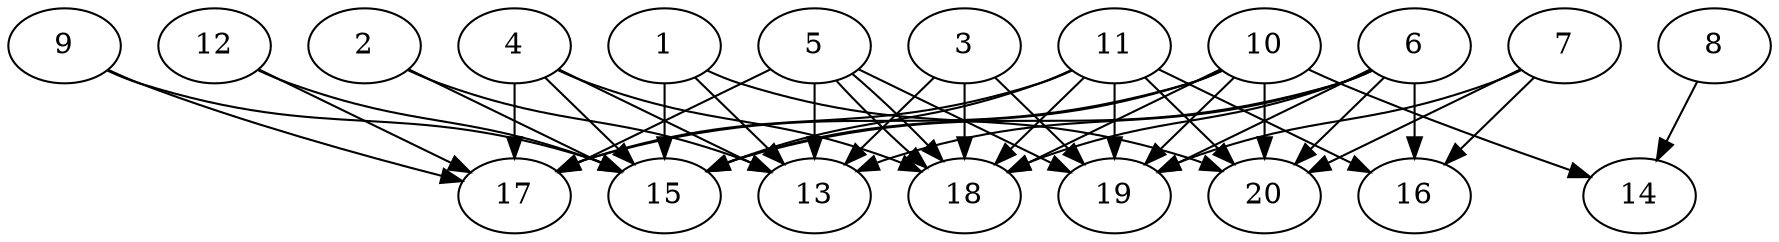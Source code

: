 // DAG automatically generated by daggen at Wed Jul 24 21:21:55 2019
// ./daggen --dot -n 20 --ccr 0.4 --fat 0.8 --regular 0.5 --density 0.6 --mindata 5242880 --maxdata 52428800 
digraph G {
  1 [size="100067840", alpha="0.09", expect_size="40027136"] 
  1 -> 13 [size ="40027136"]
  1 -> 15 [size ="40027136"]
  1 -> 20 [size ="40027136"]
  2 [size="52410880", alpha="0.04", expect_size="20964352"] 
  2 -> 13 [size ="20964352"]
  2 -> 15 [size ="20964352"]
  3 [size="107440640", alpha="0.01", expect_size="42976256"] 
  3 -> 13 [size ="42976256"]
  3 -> 18 [size ="42976256"]
  3 -> 19 [size ="42976256"]
  4 [size="20121600", alpha="0.17", expect_size="8048640"] 
  4 -> 13 [size ="8048640"]
  4 -> 15 [size ="8048640"]
  4 -> 17 [size ="8048640"]
  4 -> 18 [size ="8048640"]
  5 [size="44116480", alpha="0.13", expect_size="17646592"] 
  5 -> 13 [size ="17646592"]
  5 -> 17 [size ="17646592"]
  5 -> 18 [size ="17646592"]
  5 -> 18 [size ="17646592"]
  5 -> 19 [size ="17646592"]
  6 [size="78584320", alpha="0.09", expect_size="31433728"] 
  6 -> 13 [size ="31433728"]
  6 -> 15 [size ="31433728"]
  6 -> 16 [size ="31433728"]
  6 -> 18 [size ="31433728"]
  6 -> 19 [size ="31433728"]
  6 -> 20 [size ="31433728"]
  7 [size="82990080", alpha="0.05", expect_size="33196032"] 
  7 -> 16 [size ="33196032"]
  7 -> 19 [size ="33196032"]
  7 -> 20 [size ="33196032"]
  8 [size="96601600", alpha="0.00", expect_size="38640640"] 
  8 -> 14 [size ="38640640"]
  9 [size="96913920", alpha="0.08", expect_size="38765568"] 
  9 -> 15 [size ="38765568"]
  9 -> 17 [size ="38765568"]
  10 [size="119004160", alpha="0.03", expect_size="47601664"] 
  10 -> 14 [size ="47601664"]
  10 -> 15 [size ="47601664"]
  10 -> 17 [size ="47601664"]
  10 -> 18 [size ="47601664"]
  10 -> 19 [size ="47601664"]
  10 -> 20 [size ="47601664"]
  11 [size="104916480", alpha="0.15", expect_size="41966592"] 
  11 -> 15 [size ="41966592"]
  11 -> 16 [size ="41966592"]
  11 -> 17 [size ="41966592"]
  11 -> 18 [size ="41966592"]
  11 -> 19 [size ="41966592"]
  11 -> 20 [size ="41966592"]
  12 [size="39959040", alpha="0.08", expect_size="15983616"] 
  12 -> 15 [size ="15983616"]
  12 -> 17 [size ="15983616"]
  13 [size="61813760", alpha="0.17", expect_size="24725504"] 
  14 [size="69639680", alpha="0.10", expect_size="27855872"] 
  15 [size="53056000", alpha="0.08", expect_size="21222400"] 
  16 [size="13391360", alpha="0.04", expect_size="5356544"] 
  17 [size="65666560", alpha="0.13", expect_size="26266624"] 
  18 [size="97674240", alpha="0.07", expect_size="39069696"] 
  19 [size="98805760", alpha="0.09", expect_size="39522304"] 
  20 [size="27279360", alpha="0.14", expect_size="10911744"] 
}
